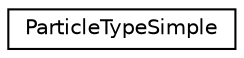 digraph "Graphical Class Hierarchy"
{
 // LATEX_PDF_SIZE
  edge [fontname="Helvetica",fontsize="10",labelfontname="Helvetica",labelfontsize="10"];
  node [fontname="Helvetica",fontsize="10",shape=record];
  rankdir="LR";
  Node0 [label="ParticleTypeSimple",height=0.2,width=0.4,color="black", fillcolor="white", style="filled",URL="$struct_particle_type_simple.html",tooltip="Atomic data class for simulation particles of the same size and mass."];
}

